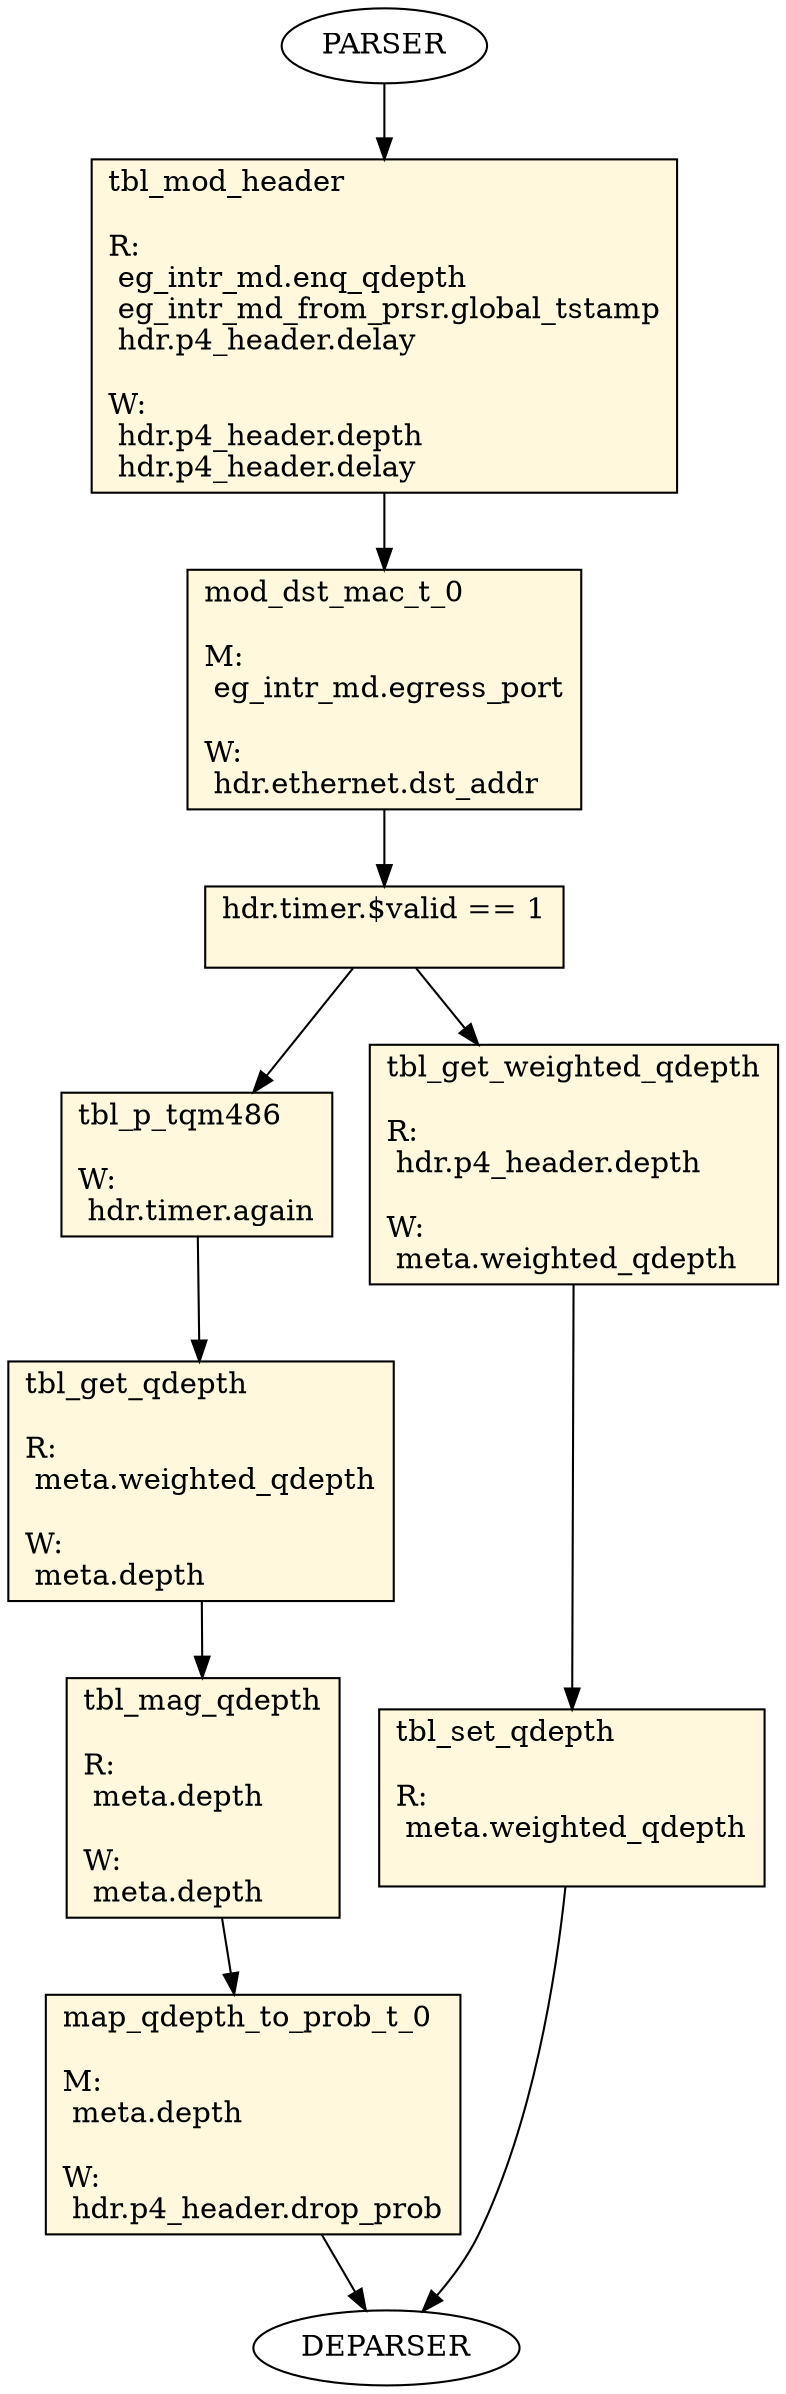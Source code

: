 digraph egress {
tbl_mod_header [ shape=record, style="filled", fillcolor=cornsilk, label="tbl_mod_header\l\l
R:\l
 eg_intr_md.enq_qdepth\l
 eg_intr_md_from_prsr.global_tstamp\l
 hdr.p4_header.delay\l
\lW:\l
 hdr.p4_header.depth\l
 hdr.p4_header.delay\l
 "];
mod_dst_mac_t_0 [ shape=record, style="filled", fillcolor=cornsilk, label="mod_dst_mac_t_0\l\l
M:\l
 eg_intr_md.egress_port\l
\lW:\l
 hdr.ethernet.dst_addr\l
 "];
cond_8 [ shape=record, style="filled", fillcolor=cornsilk, label="hdr.timer.$valid == 1\l\l
 "];
tbl_p_tqm486 [ shape=record, style="filled", fillcolor=cornsilk, label="tbl_p_tqm486\l\l
W:\l
 hdr.timer.again\l
 "];
tbl_get_weighted_qdepth [ shape=record, style="filled", fillcolor=cornsilk, label="tbl_get_weighted_qdepth\l\l
R:\l
 hdr.p4_header.depth\l
\lW:\l
 meta.weighted_qdepth\l
 "];
tbl_get_qdepth [ shape=record, style="filled", fillcolor=cornsilk, label="tbl_get_qdepth\l\l
R:\l
 meta.weighted_qdepth\l
\lW:\l
 meta.depth\l
 "];
tbl_mag_qdepth [ shape=record, style="filled", fillcolor=cornsilk, label="tbl_mag_qdepth\l\l
R:\l
 meta.depth\l
\lW:\l
 meta.depth\l
 "];
map_qdepth_to_prob_t_0 [ shape=record, style="filled", fillcolor=cornsilk, label="map_qdepth_to_prob_t_0\l\l
M:\l
 meta.depth\l
\lW:\l
 hdr.p4_header.drop_prob\l
 "];
tbl_set_qdepth [ shape=record, style="filled", fillcolor=cornsilk, label="tbl_set_qdepth\l\l
R:\l
 meta.weighted_qdepth\l
\l "];
    PARSER -> tbl_mod_header
    tbl_mod_header -> mod_dst_mac_t_0
    mod_dst_mac_t_0 -> cond_8
    cond_8 -> tbl_p_tqm486
    cond_8 -> tbl_get_weighted_qdepth
    tbl_p_tqm486 -> tbl_get_qdepth
    tbl_get_qdepth -> tbl_mag_qdepth
    tbl_mag_qdepth -> map_qdepth_to_prob_t_0
    map_qdepth_to_prob_t_0 -> DEPARSER
    tbl_get_weighted_qdepth -> tbl_set_qdepth
    tbl_set_qdepth -> DEPARSER
}
